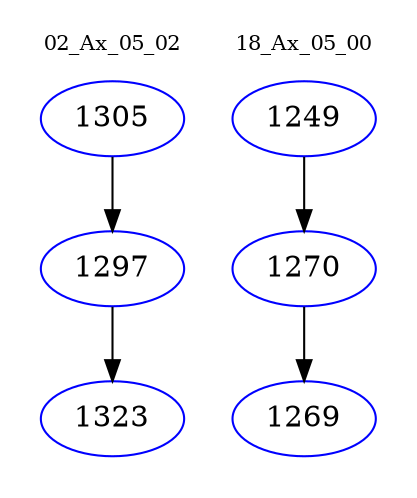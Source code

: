 digraph{
subgraph cluster_0 {
color = white
label = "02_Ax_05_02";
fontsize=10;
T0_1305 [label="1305", color="blue"]
T0_1305 -> T0_1297 [color="black"]
T0_1297 [label="1297", color="blue"]
T0_1297 -> T0_1323 [color="black"]
T0_1323 [label="1323", color="blue"]
}
subgraph cluster_1 {
color = white
label = "18_Ax_05_00";
fontsize=10;
T1_1249 [label="1249", color="blue"]
T1_1249 -> T1_1270 [color="black"]
T1_1270 [label="1270", color="blue"]
T1_1270 -> T1_1269 [color="black"]
T1_1269 [label="1269", color="blue"]
}
}
